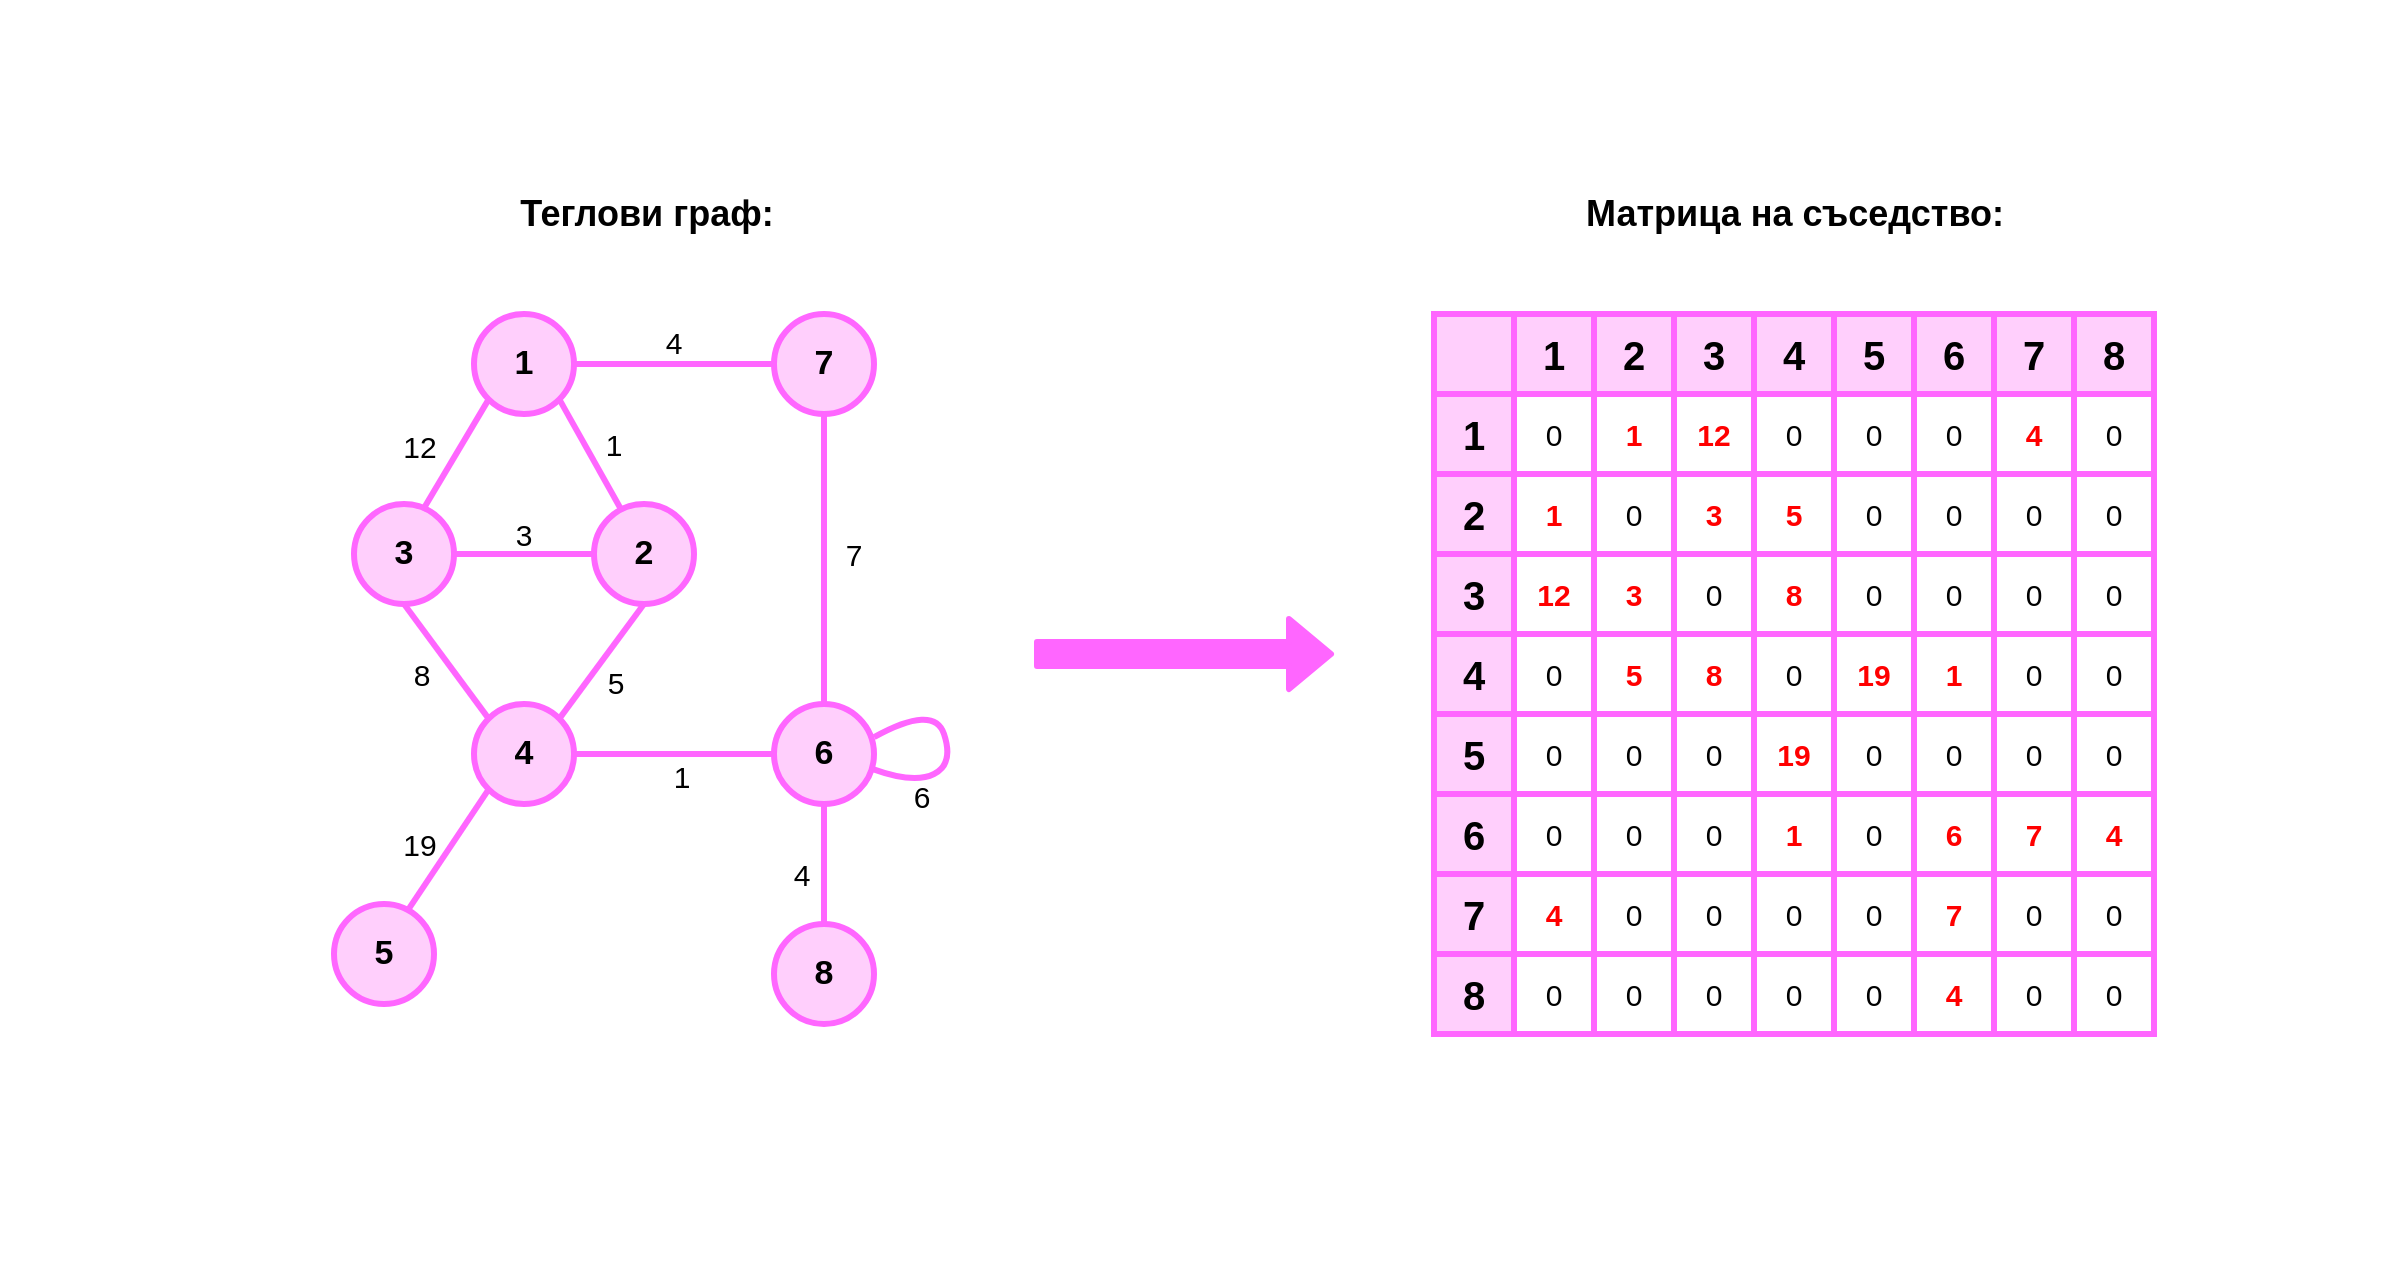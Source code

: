 <mxfile>
    <diagram id="JrDNaPaNtvMio85XXzXY" name="Page-1">
        <mxGraphModel dx="2144" dy="2118" grid="0" gridSize="10" guides="1" tooltips="1" connect="1" arrows="1" fold="1" page="1" pageScale="1" pageWidth="850" pageHeight="1100" background="#ffffff" math="0" shadow="0">
            <root>
                <mxCell id="0"/>
                <mxCell id="1" parent="0"/>
                <mxCell id="2" value="2" style="rounded=0;whiteSpace=wrap;html=1;fillColor=#FFCFFC;strokeColor=#FF66FF;strokeWidth=3;fontSize=20;fontStyle=1;fontColor=#000000;" vertex="1" parent="1">
                    <mxGeometry x="520" y="105" width="40" height="40" as="geometry"/>
                </mxCell>
                <mxCell id="6" value="1" style="rounded=0;whiteSpace=wrap;html=1;fillColor=#FFFFFF;strokeColor=#FF66FF;strokeWidth=3;fontSize=15;fontStyle=1;fontColor=#FF0000;" vertex="1" parent="1">
                    <mxGeometry x="520" y="145" width="40" height="40" as="geometry"/>
                </mxCell>
                <mxCell id="10" value="5" style="rounded=0;whiteSpace=wrap;html=1;fillColor=#FFFFFF;strokeColor=#FF66FF;strokeWidth=3;fontSize=15;fontStyle=1;fontColor=#FF0000;" vertex="1" parent="1">
                    <mxGeometry x="520" y="265" width="40" height="40" as="geometry"/>
                </mxCell>
                <mxCell id="11" value="3" style="rounded=0;whiteSpace=wrap;html=1;fillColor=#FFFFFF;strokeColor=#FF66FF;strokeWidth=3;fontSize=15;fontStyle=1;fontColor=#FF0000;" vertex="1" parent="1">
                    <mxGeometry x="520" y="225" width="40" height="40" as="geometry"/>
                </mxCell>
                <mxCell id="12" value="0" style="rounded=0;whiteSpace=wrap;html=1;fillColor=#FFFFFF;strokeColor=#FF66FF;strokeWidth=3;fontSize=15;fontStyle=0;fontColor=#000000;" vertex="1" parent="1">
                    <mxGeometry x="520" y="185" width="40" height="40" as="geometry"/>
                </mxCell>
                <mxCell id="13" value="0" style="rounded=0;whiteSpace=wrap;html=1;fillColor=#FFFFFF;strokeColor=#FF66FF;strokeWidth=3;fontSize=15;fontStyle=0;fontColor=#000000;" vertex="1" parent="1">
                    <mxGeometry x="520" y="305" width="40" height="40" as="geometry"/>
                </mxCell>
                <mxCell id="14" value="0" style="rounded=0;whiteSpace=wrap;html=1;fillColor=#FFFFFF;strokeColor=#FF66FF;strokeWidth=3;fontSize=15;fontStyle=0;fontColor=#000000;" vertex="1" parent="1">
                    <mxGeometry x="520" y="345" width="40" height="40" as="geometry"/>
                </mxCell>
                <mxCell id="15" value="0" style="rounded=0;whiteSpace=wrap;html=1;fillColor=#FFFFFF;strokeColor=#FF66FF;strokeWidth=3;fontSize=15;fontStyle=0;fontColor=#000000;" vertex="1" parent="1">
                    <mxGeometry x="520" y="385" width="40" height="40" as="geometry"/>
                </mxCell>
                <mxCell id="16" value="0" style="rounded=0;whiteSpace=wrap;html=1;fillColor=#FFFFFF;strokeColor=#FF66FF;strokeWidth=3;fontSize=15;fontStyle=0;fontColor=#000000;" vertex="1" parent="1">
                    <mxGeometry x="520" y="425" width="40" height="40" as="geometry"/>
                </mxCell>
                <mxCell id="35" value="3" style="rounded=0;whiteSpace=wrap;html=1;fillColor=#FFCFFC;strokeColor=#FF66FF;strokeWidth=3;fontSize=20;fontStyle=1;fontColor=#000000;" vertex="1" parent="1">
                    <mxGeometry x="560" y="105" width="40" height="40" as="geometry"/>
                </mxCell>
                <mxCell id="36" value="12" style="rounded=0;whiteSpace=wrap;html=1;fillColor=#FFFFFF;strokeColor=#FF66FF;strokeWidth=3;fontSize=15;fontStyle=1;fontColor=#FF0000;" vertex="1" parent="1">
                    <mxGeometry x="560" y="145" width="40" height="40" as="geometry"/>
                </mxCell>
                <mxCell id="37" value="8" style="rounded=0;whiteSpace=wrap;html=1;fillColor=#FFFFFF;strokeColor=#FF66FF;strokeWidth=3;fontSize=15;fontStyle=1;fontColor=#FF0000;" vertex="1" parent="1">
                    <mxGeometry x="560" y="265" width="40" height="40" as="geometry"/>
                </mxCell>
                <mxCell id="38" value="0" style="rounded=0;whiteSpace=wrap;html=1;fillColor=#FFFFFF;strokeColor=#FF66FF;strokeWidth=3;fontSize=15;fontStyle=0;fontColor=#000000;" vertex="1" parent="1">
                    <mxGeometry x="560" y="225" width="40" height="40" as="geometry"/>
                </mxCell>
                <mxCell id="39" value="3" style="rounded=0;whiteSpace=wrap;html=1;fillColor=#FFFFFF;strokeColor=#FF66FF;strokeWidth=3;fontSize=15;fontStyle=1;fontColor=#FF0000;" vertex="1" parent="1">
                    <mxGeometry x="560" y="185" width="40" height="40" as="geometry"/>
                </mxCell>
                <mxCell id="40" value="0" style="rounded=0;whiteSpace=wrap;html=1;fillColor=#FFFFFF;strokeColor=#FF66FF;strokeWidth=3;fontSize=15;fontStyle=0;fontColor=#000000;" vertex="1" parent="1">
                    <mxGeometry x="560" y="305" width="40" height="40" as="geometry"/>
                </mxCell>
                <mxCell id="41" value="0" style="rounded=0;whiteSpace=wrap;html=1;fillColor=#FFFFFF;strokeColor=#FF66FF;strokeWidth=3;fontSize=15;fontStyle=0;fontColor=#000000;" vertex="1" parent="1">
                    <mxGeometry x="560" y="345" width="40" height="40" as="geometry"/>
                </mxCell>
                <mxCell id="42" value="0" style="rounded=0;whiteSpace=wrap;html=1;fillColor=#FFFFFF;strokeColor=#FF66FF;strokeWidth=3;fontSize=15;fontStyle=0;fontColor=#000000;" vertex="1" parent="1">
                    <mxGeometry x="560" y="385" width="40" height="40" as="geometry"/>
                </mxCell>
                <mxCell id="43" value="0" style="rounded=0;whiteSpace=wrap;html=1;fillColor=#FFFFFF;strokeColor=#FF66FF;strokeWidth=3;fontSize=15;fontStyle=0;fontColor=#000000;" vertex="1" parent="1">
                    <mxGeometry x="560" y="425" width="40" height="40" as="geometry"/>
                </mxCell>
                <mxCell id="44" value="4" style="rounded=0;whiteSpace=wrap;html=1;fillColor=#FFCFFC;strokeColor=#FF66FF;strokeWidth=3;fontSize=20;fontStyle=1;fontColor=#000000;" vertex="1" parent="1">
                    <mxGeometry x="600" y="105" width="40" height="40" as="geometry"/>
                </mxCell>
                <mxCell id="45" value="0" style="rounded=0;whiteSpace=wrap;html=1;fillColor=#FFFFFF;strokeColor=#FF66FF;strokeWidth=3;fontSize=15;fontStyle=0;fontColor=#000000;" vertex="1" parent="1">
                    <mxGeometry x="600" y="145" width="40" height="40" as="geometry"/>
                </mxCell>
                <mxCell id="46" value="0" style="rounded=0;whiteSpace=wrap;html=1;fillColor=#FFFFFF;strokeColor=#FF66FF;strokeWidth=3;fontSize=15;fontStyle=0;fontColor=#000000;" vertex="1" parent="1">
                    <mxGeometry x="600" y="265" width="40" height="40" as="geometry"/>
                </mxCell>
                <mxCell id="47" value="8" style="rounded=0;whiteSpace=wrap;html=1;fillColor=#FFFFFF;strokeColor=#FF66FF;strokeWidth=3;fontSize=15;fontStyle=1;fontColor=#FF0000;" vertex="1" parent="1">
                    <mxGeometry x="600" y="225" width="40" height="40" as="geometry"/>
                </mxCell>
                <mxCell id="48" value="5" style="rounded=0;whiteSpace=wrap;html=1;fillColor=#FFFFFF;strokeColor=#FF66FF;strokeWidth=3;fontSize=15;fontStyle=1;fontColor=#FF0000;" vertex="1" parent="1">
                    <mxGeometry x="600" y="185" width="40" height="40" as="geometry"/>
                </mxCell>
                <mxCell id="49" value="19" style="rounded=0;whiteSpace=wrap;html=1;fillColor=#FFFFFF;strokeColor=#FF66FF;strokeWidth=3;fontSize=15;fontStyle=1;fontColor=#FF0000;" vertex="1" parent="1">
                    <mxGeometry x="600" y="305" width="40" height="40" as="geometry"/>
                </mxCell>
                <mxCell id="50" value="1" style="rounded=0;whiteSpace=wrap;html=1;fillColor=#FFFFFF;strokeColor=#FF66FF;strokeWidth=3;fontSize=15;fontStyle=1;fontColor=#FF0000;" vertex="1" parent="1">
                    <mxGeometry x="600" y="345" width="40" height="40" as="geometry"/>
                </mxCell>
                <mxCell id="51" value="0" style="rounded=0;whiteSpace=wrap;html=1;fillColor=#FFFFFF;strokeColor=#FF66FF;strokeWidth=3;fontSize=15;fontStyle=0;fontColor=#000000;" vertex="1" parent="1">
                    <mxGeometry x="600" y="385" width="40" height="40" as="geometry"/>
                </mxCell>
                <mxCell id="52" value="0" style="rounded=0;whiteSpace=wrap;html=1;fillColor=#FFFFFF;strokeColor=#FF66FF;strokeWidth=3;fontSize=15;fontStyle=0;fontColor=#000000;" vertex="1" parent="1">
                    <mxGeometry x="600" y="425" width="40" height="40" as="geometry"/>
                </mxCell>
                <mxCell id="53" value="5" style="rounded=0;whiteSpace=wrap;html=1;fillColor=#FFCFFC;strokeColor=#FF66FF;strokeWidth=3;fontSize=20;fontStyle=1;fontColor=#000000;" vertex="1" parent="1">
                    <mxGeometry x="640" y="105" width="40" height="40" as="geometry"/>
                </mxCell>
                <mxCell id="54" value="0" style="rounded=0;whiteSpace=wrap;html=1;fillColor=#FFFFFF;strokeColor=#FF66FF;strokeWidth=3;fontSize=15;fontStyle=0;fontColor=#000000;" vertex="1" parent="1">
                    <mxGeometry x="640" y="145" width="40" height="40" as="geometry"/>
                </mxCell>
                <mxCell id="55" value="19" style="rounded=0;whiteSpace=wrap;html=1;fillColor=#FFFFFF;strokeColor=#FF66FF;strokeWidth=3;fontSize=15;fontStyle=1;fontColor=#FF0000;" vertex="1" parent="1">
                    <mxGeometry x="640" y="265" width="40" height="40" as="geometry"/>
                </mxCell>
                <mxCell id="56" value="0" style="rounded=0;whiteSpace=wrap;html=1;fillColor=#FFFFFF;strokeColor=#FF66FF;strokeWidth=3;fontSize=15;fontStyle=0;fontColor=#000000;" vertex="1" parent="1">
                    <mxGeometry x="640" y="225" width="40" height="40" as="geometry"/>
                </mxCell>
                <mxCell id="57" value="0" style="rounded=0;whiteSpace=wrap;html=1;fillColor=#FFFFFF;strokeColor=#FF66FF;strokeWidth=3;fontSize=15;fontStyle=0;fontColor=#000000;" vertex="1" parent="1">
                    <mxGeometry x="640" y="185" width="40" height="40" as="geometry"/>
                </mxCell>
                <mxCell id="58" value="0" style="rounded=0;whiteSpace=wrap;html=1;fillColor=#FFFFFF;strokeColor=#FF66FF;strokeWidth=3;fontSize=15;fontStyle=0;fontColor=#000000;" vertex="1" parent="1">
                    <mxGeometry x="640" y="305" width="40" height="40" as="geometry"/>
                </mxCell>
                <mxCell id="59" value="0" style="rounded=0;whiteSpace=wrap;html=1;fillColor=#FFFFFF;strokeColor=#FF66FF;strokeWidth=3;fontSize=15;fontStyle=0;fontColor=#000000;" vertex="1" parent="1">
                    <mxGeometry x="640" y="345" width="40" height="40" as="geometry"/>
                </mxCell>
                <mxCell id="60" value="0" style="rounded=0;whiteSpace=wrap;html=1;fillColor=#FFFFFF;strokeColor=#FF66FF;strokeWidth=3;fontSize=15;fontStyle=0;fontColor=#000000;" vertex="1" parent="1">
                    <mxGeometry x="640" y="385" width="40" height="40" as="geometry"/>
                </mxCell>
                <mxCell id="61" value="0" style="rounded=0;whiteSpace=wrap;html=1;fillColor=#FFFFFF;strokeColor=#FF66FF;strokeWidth=3;fontSize=15;fontStyle=0;fontColor=#000000;" vertex="1" parent="1">
                    <mxGeometry x="640" y="425" width="40" height="40" as="geometry"/>
                </mxCell>
                <mxCell id="62" value="6" style="rounded=0;whiteSpace=wrap;html=1;fillColor=#FFCFFC;strokeColor=#FF66FF;strokeWidth=3;fontSize=20;fontStyle=1;fontColor=#000000;" vertex="1" parent="1">
                    <mxGeometry x="680" y="105" width="40" height="40" as="geometry"/>
                </mxCell>
                <mxCell id="63" value="0" style="rounded=0;whiteSpace=wrap;html=1;fillColor=#FFFFFF;strokeColor=#FF66FF;strokeWidth=3;fontSize=15;fontStyle=0;fontColor=#000000;" vertex="1" parent="1">
                    <mxGeometry x="680" y="145" width="40" height="40" as="geometry"/>
                </mxCell>
                <mxCell id="64" value="1" style="rounded=0;whiteSpace=wrap;html=1;fillColor=#FFFFFF;strokeColor=#FF66FF;strokeWidth=3;fontSize=15;fontStyle=1;fontColor=#FF0000;" vertex="1" parent="1">
                    <mxGeometry x="680" y="265" width="40" height="40" as="geometry"/>
                </mxCell>
                <mxCell id="65" value="0" style="rounded=0;whiteSpace=wrap;html=1;fillColor=#FFFFFF;strokeColor=#FF66FF;strokeWidth=3;fontSize=15;fontStyle=0;fontColor=#000000;" vertex="1" parent="1">
                    <mxGeometry x="680" y="225" width="40" height="40" as="geometry"/>
                </mxCell>
                <mxCell id="66" value="0" style="rounded=0;whiteSpace=wrap;html=1;fillColor=#FFFFFF;strokeColor=#FF66FF;strokeWidth=3;fontSize=15;fontStyle=0;fontColor=#000000;" vertex="1" parent="1">
                    <mxGeometry x="680" y="185" width="40" height="40" as="geometry"/>
                </mxCell>
                <mxCell id="67" value="0" style="rounded=0;whiteSpace=wrap;html=1;fillColor=#FFFFFF;strokeColor=#FF66FF;strokeWidth=3;fontSize=15;fontStyle=0;fontColor=#000000;" vertex="1" parent="1">
                    <mxGeometry x="680" y="305" width="40" height="40" as="geometry"/>
                </mxCell>
                <mxCell id="68" value="6" style="rounded=0;whiteSpace=wrap;html=1;fillColor=#FFFFFF;strokeColor=#FF66FF;strokeWidth=3;fontSize=15;fontStyle=1;fontColor=#FF0000;" vertex="1" parent="1">
                    <mxGeometry x="680" y="345" width="40" height="40" as="geometry"/>
                </mxCell>
                <mxCell id="69" value="7" style="rounded=0;whiteSpace=wrap;html=1;fillColor=#FFFFFF;strokeColor=#FF66FF;strokeWidth=3;fontSize=15;fontStyle=1;fontColor=#FF0000;" vertex="1" parent="1">
                    <mxGeometry x="680" y="385" width="40" height="40" as="geometry"/>
                </mxCell>
                <mxCell id="70" value="4" style="rounded=0;whiteSpace=wrap;html=1;fillColor=#FFFFFF;strokeColor=#FF66FF;strokeWidth=3;fontSize=15;fontStyle=1;fontColor=#FF0000;" vertex="1" parent="1">
                    <mxGeometry x="680" y="425" width="40" height="40" as="geometry"/>
                </mxCell>
                <mxCell id="71" value="7" style="rounded=0;whiteSpace=wrap;html=1;fillColor=#FFCFFC;strokeColor=#FF66FF;strokeWidth=3;fontSize=20;fontStyle=1;fontColor=#000000;" vertex="1" parent="1">
                    <mxGeometry x="720" y="105" width="40" height="40" as="geometry"/>
                </mxCell>
                <mxCell id="72" value="4" style="rounded=0;whiteSpace=wrap;html=1;fillColor=#FFFFFF;strokeColor=#FF66FF;strokeWidth=3;fontSize=15;fontStyle=1;fontColor=#FF0000;" vertex="1" parent="1">
                    <mxGeometry x="720" y="145" width="40" height="40" as="geometry"/>
                </mxCell>
                <mxCell id="73" value="0" style="rounded=0;whiteSpace=wrap;html=1;fillColor=#FFFFFF;strokeColor=#FF66FF;strokeWidth=3;fontSize=15;fontStyle=0;fontColor=#000000;" vertex="1" parent="1">
                    <mxGeometry x="720" y="265" width="40" height="40" as="geometry"/>
                </mxCell>
                <mxCell id="74" value="0" style="rounded=0;whiteSpace=wrap;html=1;fillColor=#FFFFFF;strokeColor=#FF66FF;strokeWidth=3;fontSize=15;fontStyle=0;fontColor=#000000;" vertex="1" parent="1">
                    <mxGeometry x="720" y="225" width="40" height="40" as="geometry"/>
                </mxCell>
                <mxCell id="75" value="0" style="rounded=0;whiteSpace=wrap;html=1;fillColor=#FFFFFF;strokeColor=#FF66FF;strokeWidth=3;fontSize=15;fontStyle=0;fontColor=#000000;" vertex="1" parent="1">
                    <mxGeometry x="720" y="185" width="40" height="40" as="geometry"/>
                </mxCell>
                <mxCell id="76" value="0" style="rounded=0;whiteSpace=wrap;html=1;fillColor=#FFFFFF;strokeColor=#FF66FF;strokeWidth=3;fontSize=15;fontStyle=0;fontColor=#000000;" vertex="1" parent="1">
                    <mxGeometry x="720" y="305" width="40" height="40" as="geometry"/>
                </mxCell>
                <mxCell id="77" value="7" style="rounded=0;whiteSpace=wrap;html=1;fillColor=#FFFFFF;strokeColor=#FF66FF;strokeWidth=3;fontSize=15;fontStyle=1;fontColor=#FF0000;" vertex="1" parent="1">
                    <mxGeometry x="720" y="345" width="40" height="40" as="geometry"/>
                </mxCell>
                <mxCell id="78" value="0" style="rounded=0;whiteSpace=wrap;html=1;fillColor=#FFFFFF;strokeColor=#FF66FF;strokeWidth=3;fontSize=15;fontStyle=0;fontColor=#000000;" vertex="1" parent="1">
                    <mxGeometry x="720" y="385" width="40" height="40" as="geometry"/>
                </mxCell>
                <mxCell id="79" value="0" style="rounded=0;whiteSpace=wrap;html=1;fillColor=#FFFFFF;strokeColor=#FF66FF;strokeWidth=3;fontSize=15;fontStyle=0;fontColor=#000000;" vertex="1" parent="1">
                    <mxGeometry x="720" y="425" width="40" height="40" as="geometry"/>
                </mxCell>
                <mxCell id="80" value="8" style="rounded=0;whiteSpace=wrap;html=1;fillColor=#FFCFFC;strokeColor=#FF66FF;strokeWidth=3;fontSize=20;fontStyle=1;fontColor=#000000;" vertex="1" parent="1">
                    <mxGeometry x="760" y="105" width="40" height="40" as="geometry"/>
                </mxCell>
                <mxCell id="81" value="0" style="rounded=0;whiteSpace=wrap;html=1;fillColor=#FFFFFF;strokeColor=#FF66FF;strokeWidth=3;fontSize=15;fontStyle=0;fontColor=#000000;" vertex="1" parent="1">
                    <mxGeometry x="760" y="145" width="40" height="40" as="geometry"/>
                </mxCell>
                <mxCell id="82" value="0" style="rounded=0;whiteSpace=wrap;html=1;fillColor=#FFFFFF;strokeColor=#FF66FF;strokeWidth=3;fontSize=15;fontStyle=0;fontColor=#000000;" vertex="1" parent="1">
                    <mxGeometry x="760" y="265" width="40" height="40" as="geometry"/>
                </mxCell>
                <mxCell id="83" value="0" style="rounded=0;whiteSpace=wrap;html=1;fillColor=#FFFFFF;strokeColor=#FF66FF;strokeWidth=3;fontSize=15;fontStyle=0;fontColor=#000000;" vertex="1" parent="1">
                    <mxGeometry x="760" y="225" width="40" height="40" as="geometry"/>
                </mxCell>
                <mxCell id="84" value="0" style="rounded=0;whiteSpace=wrap;html=1;fillColor=#FFFFFF;strokeColor=#FF66FF;strokeWidth=3;fontSize=15;fontStyle=0;fontColor=#000000;" vertex="1" parent="1">
                    <mxGeometry x="760" y="185" width="40" height="40" as="geometry"/>
                </mxCell>
                <mxCell id="85" value="0" style="rounded=0;whiteSpace=wrap;html=1;fillColor=#FFFFFF;strokeColor=#FF66FF;strokeWidth=3;fontSize=15;fontStyle=0;fontColor=#000000;" vertex="1" parent="1">
                    <mxGeometry x="760" y="305" width="40" height="40" as="geometry"/>
                </mxCell>
                <mxCell id="86" value="4" style="rounded=0;whiteSpace=wrap;html=1;fillColor=#FFFFFF;strokeColor=#FF66FF;strokeWidth=3;fontSize=15;fontStyle=1;fontColor=#FF0000;" vertex="1" parent="1">
                    <mxGeometry x="760" y="345" width="40" height="40" as="geometry"/>
                </mxCell>
                <mxCell id="87" value="0" style="rounded=0;whiteSpace=wrap;html=1;fillColor=#FFFFFF;strokeColor=#FF66FF;strokeWidth=3;fontSize=15;fontStyle=0;fontColor=#000000;" vertex="1" parent="1">
                    <mxGeometry x="760" y="385" width="40" height="40" as="geometry"/>
                </mxCell>
                <mxCell id="88" value="0" style="rounded=0;whiteSpace=wrap;html=1;fillColor=#FFFFFF;strokeColor=#FF66FF;strokeWidth=3;fontSize=15;fontStyle=0;fontColor=#000000;" vertex="1" parent="1">
                    <mxGeometry x="760" y="425" width="40" height="40" as="geometry"/>
                </mxCell>
                <mxCell id="89" value="1" style="rounded=0;whiteSpace=wrap;html=1;fillColor=#FFCFFC;strokeColor=#FF66FF;strokeWidth=3;fontSize=20;fontStyle=1;fontColor=#000000;" vertex="1" parent="1">
                    <mxGeometry x="480" y="105" width="40" height="40" as="geometry"/>
                </mxCell>
                <mxCell id="90" value="0" style="rounded=0;whiteSpace=wrap;html=1;fillColor=#FFFFFF;strokeColor=#FF66FF;strokeWidth=3;fontSize=15;fontStyle=0;fontColor=#000000;" vertex="1" parent="1">
                    <mxGeometry x="480" y="145" width="40" height="40" as="geometry"/>
                </mxCell>
                <mxCell id="91" value="0" style="rounded=0;whiteSpace=wrap;html=1;fillColor=#FFFFFF;strokeColor=#FF66FF;strokeWidth=3;fontSize=15;fontStyle=0;fontColor=#000000;" vertex="1" parent="1">
                    <mxGeometry x="480" y="265" width="40" height="40" as="geometry"/>
                </mxCell>
                <mxCell id="92" value="12" style="rounded=0;whiteSpace=wrap;html=1;fillColor=#FFFFFF;strokeColor=#FF66FF;strokeWidth=3;fontSize=15;fontStyle=1;fontColor=#FF0000;" vertex="1" parent="1">
                    <mxGeometry x="480" y="225" width="40" height="40" as="geometry"/>
                </mxCell>
                <mxCell id="93" value="1" style="rounded=0;whiteSpace=wrap;html=1;fillColor=#FFFFFF;strokeColor=#FF66FF;strokeWidth=3;fontSize=15;fontStyle=1;fontColor=#FF0000;" vertex="1" parent="1">
                    <mxGeometry x="480" y="185" width="40" height="40" as="geometry"/>
                </mxCell>
                <mxCell id="94" value="0" style="rounded=0;whiteSpace=wrap;html=1;fillColor=#FFFFFF;strokeColor=#FF66FF;strokeWidth=3;fontSize=15;fontStyle=0;fontColor=#000000;" vertex="1" parent="1">
                    <mxGeometry x="480" y="305" width="40" height="40" as="geometry"/>
                </mxCell>
                <mxCell id="95" value="0" style="rounded=0;whiteSpace=wrap;html=1;fillColor=#FFFFFF;strokeColor=#FF66FF;strokeWidth=3;fontSize=15;fontStyle=0;fontColor=#000000;" vertex="1" parent="1">
                    <mxGeometry x="480" y="345" width="40" height="40" as="geometry"/>
                </mxCell>
                <mxCell id="96" value="4" style="rounded=0;whiteSpace=wrap;html=1;fillColor=#FFFFFF;strokeColor=#FF66FF;strokeWidth=3;fontSize=15;fontStyle=1;fontColor=#FF0000;" vertex="1" parent="1">
                    <mxGeometry x="480" y="385" width="40" height="40" as="geometry"/>
                </mxCell>
                <mxCell id="97" value="0" style="rounded=0;whiteSpace=wrap;html=1;fillColor=#FFFFFF;strokeColor=#FF66FF;strokeWidth=3;fontSize=15;fontStyle=0;fontColor=#000000;" vertex="1" parent="1">
                    <mxGeometry x="480" y="425" width="40" height="40" as="geometry"/>
                </mxCell>
                <mxCell id="98" value="" style="rounded=0;whiteSpace=wrap;html=1;fillColor=#FFCFFC;strokeColor=#FF66FF;strokeWidth=3;fontSize=20;fontStyle=1;fontColor=#000000;" vertex="1" parent="1">
                    <mxGeometry x="440" y="105" width="40" height="40" as="geometry"/>
                </mxCell>
                <mxCell id="99" value="1" style="rounded=0;whiteSpace=wrap;html=1;fillColor=#FFCFFC;strokeColor=#FF66FF;strokeWidth=3;fontSize=20;fontStyle=1;fontColor=#000000;" vertex="1" parent="1">
                    <mxGeometry x="440" y="145" width="40" height="40" as="geometry"/>
                </mxCell>
                <mxCell id="100" value="4" style="rounded=0;whiteSpace=wrap;html=1;fillColor=#FFCFFC;strokeColor=#FF66FF;strokeWidth=3;fontSize=20;fontStyle=1;fontColor=#000000;" vertex="1" parent="1">
                    <mxGeometry x="440" y="265" width="40" height="40" as="geometry"/>
                </mxCell>
                <mxCell id="101" value="3" style="rounded=0;whiteSpace=wrap;html=1;fillColor=#FFCFFC;strokeColor=#FF66FF;strokeWidth=3;fontSize=20;fontStyle=1;fontColor=#000000;" vertex="1" parent="1">
                    <mxGeometry x="440" y="225" width="40" height="40" as="geometry"/>
                </mxCell>
                <mxCell id="102" value="2" style="rounded=0;whiteSpace=wrap;html=1;fillColor=#FFCFFC;strokeColor=#FF66FF;strokeWidth=3;fontSize=20;fontStyle=1;fontColor=#000000;" vertex="1" parent="1">
                    <mxGeometry x="440" y="185" width="40" height="40" as="geometry"/>
                </mxCell>
                <mxCell id="103" value="5" style="rounded=0;whiteSpace=wrap;html=1;fillColor=#FFCFFC;strokeColor=#FF66FF;strokeWidth=3;fontSize=20;fontStyle=1;fontColor=#000000;" vertex="1" parent="1">
                    <mxGeometry x="440" y="305" width="40" height="40" as="geometry"/>
                </mxCell>
                <mxCell id="104" value="6" style="rounded=0;whiteSpace=wrap;html=1;fillColor=#FFCFFC;strokeColor=#FF66FF;strokeWidth=3;fontSize=20;fontStyle=1;fontColor=#000000;" vertex="1" parent="1">
                    <mxGeometry x="440" y="345" width="40" height="40" as="geometry"/>
                </mxCell>
                <mxCell id="105" value="7" style="rounded=0;whiteSpace=wrap;html=1;fillColor=#FFCFFC;strokeColor=#FF66FF;strokeWidth=3;fontSize=20;fontStyle=1;fontColor=#000000;" vertex="1" parent="1">
                    <mxGeometry x="440" y="385" width="40" height="40" as="geometry"/>
                </mxCell>
                <mxCell id="106" value="8" style="rounded=0;whiteSpace=wrap;html=1;fillColor=#FFCFFC;strokeColor=#FF66FF;strokeWidth=3;fontSize=20;fontStyle=1;fontColor=#000000;" vertex="1" parent="1">
                    <mxGeometry x="440" y="425" width="40" height="40" as="geometry"/>
                </mxCell>
                <mxCell id="110" value="1" style="ellipse;whiteSpace=wrap;html=1;aspect=fixed;labelBackgroundColor=none;strokeColor=#FF66FF;strokeWidth=3;fontSize=17;fontColor=#000000;fillColor=#FFCFFC;fontStyle=1" vertex="1" parent="1">
                    <mxGeometry x="-40" y="105" width="50" height="50" as="geometry"/>
                </mxCell>
                <mxCell id="111" value="3" style="ellipse;whiteSpace=wrap;html=1;aspect=fixed;labelBackgroundColor=none;strokeColor=#FF66FF;strokeWidth=3;fontSize=17;fontColor=#000000;fillColor=#FFCFFC;fontStyle=1" vertex="1" parent="1">
                    <mxGeometry x="-100" y="200" width="50" height="50" as="geometry"/>
                </mxCell>
                <mxCell id="112" value="2" style="ellipse;whiteSpace=wrap;html=1;aspect=fixed;labelBackgroundColor=none;strokeColor=#FF66FF;strokeWidth=3;fontSize=17;fontColor=#000000;fillColor=#FFCFFC;fontStyle=1" vertex="1" parent="1">
                    <mxGeometry x="20" y="200" width="50" height="50" as="geometry"/>
                </mxCell>
                <mxCell id="113" value="4" style="ellipse;whiteSpace=wrap;html=1;aspect=fixed;labelBackgroundColor=none;strokeColor=#FF66FF;strokeWidth=3;fontSize=17;fontColor=#000000;fillColor=#FFCFFC;fontStyle=1" vertex="1" parent="1">
                    <mxGeometry x="-40" y="300" width="50" height="50" as="geometry"/>
                </mxCell>
                <mxCell id="114" value="5" style="ellipse;whiteSpace=wrap;html=1;aspect=fixed;labelBackgroundColor=none;strokeColor=#FF66FF;strokeWidth=3;fontSize=17;fontColor=#000000;fillColor=#FFCFFC;fontStyle=1" vertex="1" parent="1">
                    <mxGeometry x="-110" y="400" width="50" height="50" as="geometry"/>
                </mxCell>
                <mxCell id="115" value="6" style="ellipse;whiteSpace=wrap;html=1;aspect=fixed;labelBackgroundColor=none;strokeColor=#FF66FF;strokeWidth=3;fontSize=17;fontColor=#000000;fillColor=#FFCFFC;fontStyle=1" vertex="1" parent="1">
                    <mxGeometry x="110" y="300" width="50" height="50" as="geometry"/>
                </mxCell>
                <mxCell id="116" value="7" style="ellipse;whiteSpace=wrap;html=1;aspect=fixed;labelBackgroundColor=none;strokeColor=#FF66FF;strokeWidth=3;fontSize=17;fontColor=#000000;fillColor=#FFCFFC;fontStyle=1" vertex="1" parent="1">
                    <mxGeometry x="110" y="105" width="50" height="50" as="geometry"/>
                </mxCell>
                <mxCell id="117" value="8" style="ellipse;whiteSpace=wrap;html=1;aspect=fixed;labelBackgroundColor=none;strokeColor=#FF66FF;strokeWidth=3;fontSize=17;fontColor=#000000;fillColor=#FFCFFC;fontStyle=1" vertex="1" parent="1">
                    <mxGeometry x="110" y="410" width="50" height="50" as="geometry"/>
                </mxCell>
                <mxCell id="119" value="" style="endArrow=none;html=1;fontSize=17;fontColor=#000000;entryX=0;entryY=1;entryDx=0;entryDy=0;exitX=0.688;exitY=0.061;exitDx=0;exitDy=0;exitPerimeter=0;strokeColor=#FF66FF;strokeWidth=3;" edge="1" parent="1" source="111" target="110">
                    <mxGeometry width="50" height="50" relative="1" as="geometry">
                        <mxPoint x="-130" y="190" as="sourcePoint"/>
                        <mxPoint x="-80" y="140" as="targetPoint"/>
                    </mxGeometry>
                </mxCell>
                <mxCell id="120" value="" style="endArrow=none;html=1;fontSize=17;fontColor=#000000;strokeColor=#FF66FF;strokeWidth=3;entryX=1;entryY=1;entryDx=0;entryDy=0;exitX=0.26;exitY=0.035;exitDx=0;exitDy=0;exitPerimeter=0;" edge="1" parent="1" source="112" target="110">
                    <mxGeometry width="50" height="50" relative="1" as="geometry">
                        <mxPoint x="30" y="190" as="sourcePoint"/>
                        <mxPoint x="-23" y="158" as="targetPoint"/>
                    </mxGeometry>
                </mxCell>
                <mxCell id="121" value="" style="endArrow=none;html=1;fontSize=17;fontColor=#000000;entryX=0;entryY=0.5;entryDx=0;entryDy=0;exitX=1;exitY=0.5;exitDx=0;exitDy=0;strokeColor=#FF66FF;strokeWidth=3;" edge="1" parent="1" source="111" target="112">
                    <mxGeometry width="50" height="50" relative="1" as="geometry">
                        <mxPoint x="-45.6" y="223.05" as="sourcePoint"/>
                        <mxPoint x="-12.678" y="167.678" as="targetPoint"/>
                    </mxGeometry>
                </mxCell>
                <mxCell id="122" value="" style="endArrow=none;html=1;fontSize=17;fontColor=#000000;entryX=0.5;entryY=1;entryDx=0;entryDy=0;strokeColor=#FF66FF;strokeWidth=3;exitX=0;exitY=0;exitDx=0;exitDy=0;" edge="1" parent="1" source="113" target="111">
                    <mxGeometry width="50" height="50" relative="1" as="geometry">
                        <mxPoint x="-20" y="280" as="sourcePoint"/>
                        <mxPoint x="-2.678" y="177.678" as="targetPoint"/>
                    </mxGeometry>
                </mxCell>
                <mxCell id="123" value="" style="endArrow=none;html=1;fontSize=17;fontColor=#000000;entryX=0.5;entryY=1;entryDx=0;entryDy=0;exitX=1;exitY=0;exitDx=0;exitDy=0;strokeColor=#FF66FF;strokeWidth=3;" edge="1" parent="1" source="113" target="112">
                    <mxGeometry width="50" height="50" relative="1" as="geometry">
                        <mxPoint x="-25.6" y="243.05" as="sourcePoint"/>
                        <mxPoint x="7.322" y="187.678" as="targetPoint"/>
                    </mxGeometry>
                </mxCell>
                <mxCell id="124" value="" style="endArrow=none;html=1;fontSize=17;fontColor=#000000;entryX=0;entryY=1;entryDx=0;entryDy=0;strokeColor=#FF66FF;strokeWidth=3;exitX=0.746;exitY=0.051;exitDx=0;exitDy=0;exitPerimeter=0;" edge="1" parent="1" source="114" target="113">
                    <mxGeometry width="50" height="50" relative="1" as="geometry">
                        <mxPoint x="-70" y="390" as="sourcePoint"/>
                        <mxPoint x="-37.078" y="342.318" as="targetPoint"/>
                    </mxGeometry>
                </mxCell>
                <mxCell id="125" value="" style="endArrow=none;html=1;fontSize=17;fontColor=#000000;exitX=0;exitY=0.5;exitDx=0;exitDy=0;strokeColor=#FF66FF;strokeWidth=3;entryX=1;entryY=0.5;entryDx=0;entryDy=0;" edge="1" parent="1" source="115" target="113">
                    <mxGeometry width="50" height="50" relative="1" as="geometry">
                        <mxPoint x="-5.6" y="263.05" as="sourcePoint"/>
                        <mxPoint x="20" y="330" as="targetPoint"/>
                    </mxGeometry>
                </mxCell>
                <mxCell id="126" value="" style="endArrow=none;html=1;fontSize=17;fontColor=#000000;entryX=1;entryY=0.5;entryDx=0;entryDy=0;exitX=0;exitY=0.5;exitDx=0;exitDy=0;strokeColor=#FF66FF;strokeWidth=3;" edge="1" parent="1" source="116" target="110">
                    <mxGeometry width="50" height="50" relative="1" as="geometry">
                        <mxPoint x="4.4" y="273.05" as="sourcePoint"/>
                        <mxPoint x="37.322" y="217.678" as="targetPoint"/>
                    </mxGeometry>
                </mxCell>
                <mxCell id="127" value="" style="endArrow=none;html=1;fontSize=17;fontColor=#000000;entryX=0.5;entryY=1;entryDx=0;entryDy=0;strokeColor=#FF66FF;strokeWidth=3;" edge="1" parent="1" source="115" target="116">
                    <mxGeometry width="50" height="50" relative="1" as="geometry">
                        <mxPoint x="14.4" y="283.05" as="sourcePoint"/>
                        <mxPoint x="47.322" y="227.678" as="targetPoint"/>
                    </mxGeometry>
                </mxCell>
                <mxCell id="128" value="" style="endArrow=none;html=1;fontSize=17;fontColor=#000000;entryX=0.5;entryY=1;entryDx=0;entryDy=0;exitX=0.5;exitY=0;exitDx=0;exitDy=0;strokeColor=#FF66FF;strokeWidth=3;" edge="1" parent="1" source="117" target="115">
                    <mxGeometry width="50" height="50" relative="1" as="geometry">
                        <mxPoint x="24.4" y="293.05" as="sourcePoint"/>
                        <mxPoint x="57.322" y="237.678" as="targetPoint"/>
                    </mxGeometry>
                </mxCell>
                <mxCell id="134" value="" style="endArrow=none;html=1;strokeColor=#FF66FF;strokeWidth=3;fontSize=17;fontColor=#000000;curved=1;exitX=0.989;exitY=0.651;exitDx=0;exitDy=0;exitPerimeter=0;entryX=1.001;entryY=0.332;entryDx=0;entryDy=0;entryPerimeter=0;" edge="1" parent="1" source="115" target="115">
                    <mxGeometry width="50" height="50" relative="1" as="geometry">
                        <mxPoint x="160" y="340" as="sourcePoint"/>
                        <mxPoint x="210" y="290" as="targetPoint"/>
                        <Array as="points">
                            <mxPoint x="180" y="340"/>
                            <mxPoint x="200" y="330"/>
                            <mxPoint x="190" y="300"/>
                        </Array>
                    </mxGeometry>
                </mxCell>
                <mxCell id="135" value="" style="shape=flexArrow;endArrow=classic;html=1;strokeColor=#FF66FF;strokeWidth=3;fontSize=17;fontColor=#000000;curved=1;fillColor=#FF66FF;" edge="1" parent="1">
                    <mxGeometry width="50" height="50" relative="1" as="geometry">
                        <mxPoint x="240" y="275" as="sourcePoint"/>
                        <mxPoint x="390" y="275" as="targetPoint"/>
                    </mxGeometry>
                </mxCell>
                <mxCell id="137" value="12" style="text;html=1;strokeColor=none;fillColor=none;align=center;verticalAlign=middle;whiteSpace=wrap;rounded=0;labelBackgroundColor=none;strokeWidth=3;fontSize=15;fontColor=#000000;" vertex="1" parent="1">
                    <mxGeometry x="-97" y="156" width="60" height="30" as="geometry"/>
                </mxCell>
                <mxCell id="138" value="3" style="text;html=1;strokeColor=none;fillColor=none;align=center;verticalAlign=middle;whiteSpace=wrap;rounded=0;labelBackgroundColor=none;strokeWidth=3;fontSize=15;fontColor=#000000;" vertex="1" parent="1">
                    <mxGeometry x="-45" y="200" width="60" height="30" as="geometry"/>
                </mxCell>
                <mxCell id="140" value="1" style="text;html=1;strokeColor=none;fillColor=none;align=center;verticalAlign=middle;whiteSpace=wrap;rounded=0;labelBackgroundColor=none;strokeWidth=3;fontSize=15;fontColor=#000000;" vertex="1" parent="1">
                    <mxGeometry y="155" width="60" height="30" as="geometry"/>
                </mxCell>
                <mxCell id="141" value="4" style="text;html=1;strokeColor=none;fillColor=none;align=center;verticalAlign=middle;whiteSpace=wrap;rounded=0;labelBackgroundColor=none;strokeWidth=3;fontSize=15;fontColor=#000000;" vertex="1" parent="1">
                    <mxGeometry x="30" y="104" width="60" height="30" as="geometry"/>
                </mxCell>
                <mxCell id="142" value="8" style="text;html=1;strokeColor=none;fillColor=none;align=center;verticalAlign=middle;whiteSpace=wrap;rounded=0;labelBackgroundColor=none;strokeWidth=3;fontSize=15;fontColor=#000000;" vertex="1" parent="1">
                    <mxGeometry x="-96" y="269" width="60" height="31" as="geometry"/>
                </mxCell>
                <mxCell id="143" value="5" style="text;html=1;strokeColor=none;fillColor=none;align=center;verticalAlign=middle;whiteSpace=wrap;rounded=0;labelBackgroundColor=none;strokeWidth=3;fontSize=15;fontColor=#000000;" vertex="1" parent="1">
                    <mxGeometry x="1" y="273" width="60" height="31" as="geometry"/>
                </mxCell>
                <mxCell id="144" value="19" style="text;html=1;strokeColor=none;fillColor=none;align=center;verticalAlign=middle;whiteSpace=wrap;rounded=0;labelBackgroundColor=none;strokeWidth=3;fontSize=15;fontColor=#000000;" vertex="1" parent="1">
                    <mxGeometry x="-97" y="354" width="60" height="31" as="geometry"/>
                </mxCell>
                <mxCell id="145" value="7" style="text;html=1;strokeColor=none;fillColor=none;align=center;verticalAlign=middle;whiteSpace=wrap;rounded=0;labelBackgroundColor=none;strokeWidth=3;fontSize=15;fontColor=#000000;" vertex="1" parent="1">
                    <mxGeometry x="120" y="209.5" width="60" height="31" as="geometry"/>
                </mxCell>
                <mxCell id="146" value="4" style="text;html=1;strokeColor=none;fillColor=none;align=center;verticalAlign=middle;whiteSpace=wrap;rounded=0;labelBackgroundColor=none;strokeWidth=3;fontSize=15;fontColor=#000000;" vertex="1" parent="1">
                    <mxGeometry x="94" y="369" width="60" height="31" as="geometry"/>
                </mxCell>
                <mxCell id="147" value="6" style="text;html=1;strokeColor=none;fillColor=none;align=center;verticalAlign=middle;whiteSpace=wrap;rounded=0;labelBackgroundColor=none;strokeWidth=3;fontSize=15;fontColor=#000000;" vertex="1" parent="1">
                    <mxGeometry x="154" y="333" width="60" height="26" as="geometry"/>
                </mxCell>
                <mxCell id="151" value="1" style="text;html=1;strokeColor=none;fillColor=none;align=center;verticalAlign=middle;whiteSpace=wrap;rounded=0;labelBackgroundColor=none;strokeWidth=3;fontSize=15;fontColor=#000000;" vertex="1" parent="1">
                    <mxGeometry x="34" y="320" width="60" height="31" as="geometry"/>
                </mxCell>
                <mxCell id="152" value="&lt;b&gt;&lt;font style=&quot;font-size: 18px;&quot;&gt;Теглови граф:&lt;/font&gt;&lt;/b&gt;" style="text;html=1;strokeColor=none;fillColor=none;align=center;verticalAlign=middle;whiteSpace=wrap;rounded=0;labelBackgroundColor=none;strokeWidth=3;fontSize=15;fontColor=#000000;" vertex="1" parent="1">
                    <mxGeometry x="-36" y="40" width="165" height="30" as="geometry"/>
                </mxCell>
                <mxCell id="153" value="&lt;b&gt;&lt;font style=&quot;font-size: 18px;&quot;&gt;Матрица на съседство:&lt;/font&gt;&lt;/b&gt;" style="text;html=1;strokeColor=none;fillColor=none;align=center;verticalAlign=middle;whiteSpace=wrap;rounded=0;labelBackgroundColor=none;strokeWidth=3;fontSize=15;fontColor=#000000;" vertex="1" parent="1">
                    <mxGeometry x="513.75" y="40" width="212.5" height="30" as="geometry"/>
                </mxCell>
                <mxCell id="154" value="Text" style="text;html=1;strokeColor=none;fillColor=none;align=center;verticalAlign=middle;whiteSpace=wrap;rounded=0;labelBackgroundColor=none;strokeWidth=3;fontSize=18;fontColor=none;noLabel=1;" vertex="1" parent="1">
                    <mxGeometry x="292" y="555" width="60" height="30" as="geometry"/>
                </mxCell>
                <mxCell id="155" value="Text" style="text;html=1;strokeColor=none;fillColor=none;align=center;verticalAlign=middle;whiteSpace=wrap;rounded=0;labelBackgroundColor=none;strokeWidth=3;fontSize=18;fontColor=none;noLabel=1;" vertex="1" parent="1">
                    <mxGeometry x="-277" y="225" width="60" height="30" as="geometry"/>
                </mxCell>
                <mxCell id="156" value="Text" style="text;html=1;strokeColor=none;fillColor=none;align=center;verticalAlign=middle;whiteSpace=wrap;rounded=0;labelBackgroundColor=none;strokeWidth=3;fontSize=18;fontColor=none;noLabel=1;" vertex="1" parent="1">
                    <mxGeometry x="857" y="260" width="60" height="30" as="geometry"/>
                </mxCell>
                <mxCell id="157" value="Text" style="text;html=1;strokeColor=none;fillColor=none;align=center;verticalAlign=middle;whiteSpace=wrap;rounded=0;labelBackgroundColor=none;strokeWidth=3;fontSize=18;fontColor=none;noLabel=1;" vertex="1" parent="1">
                    <mxGeometry x="299" y="-52" width="60" height="30" as="geometry"/>
                </mxCell>
            </root>
        </mxGraphModel>
    </diagram>
</mxfile>